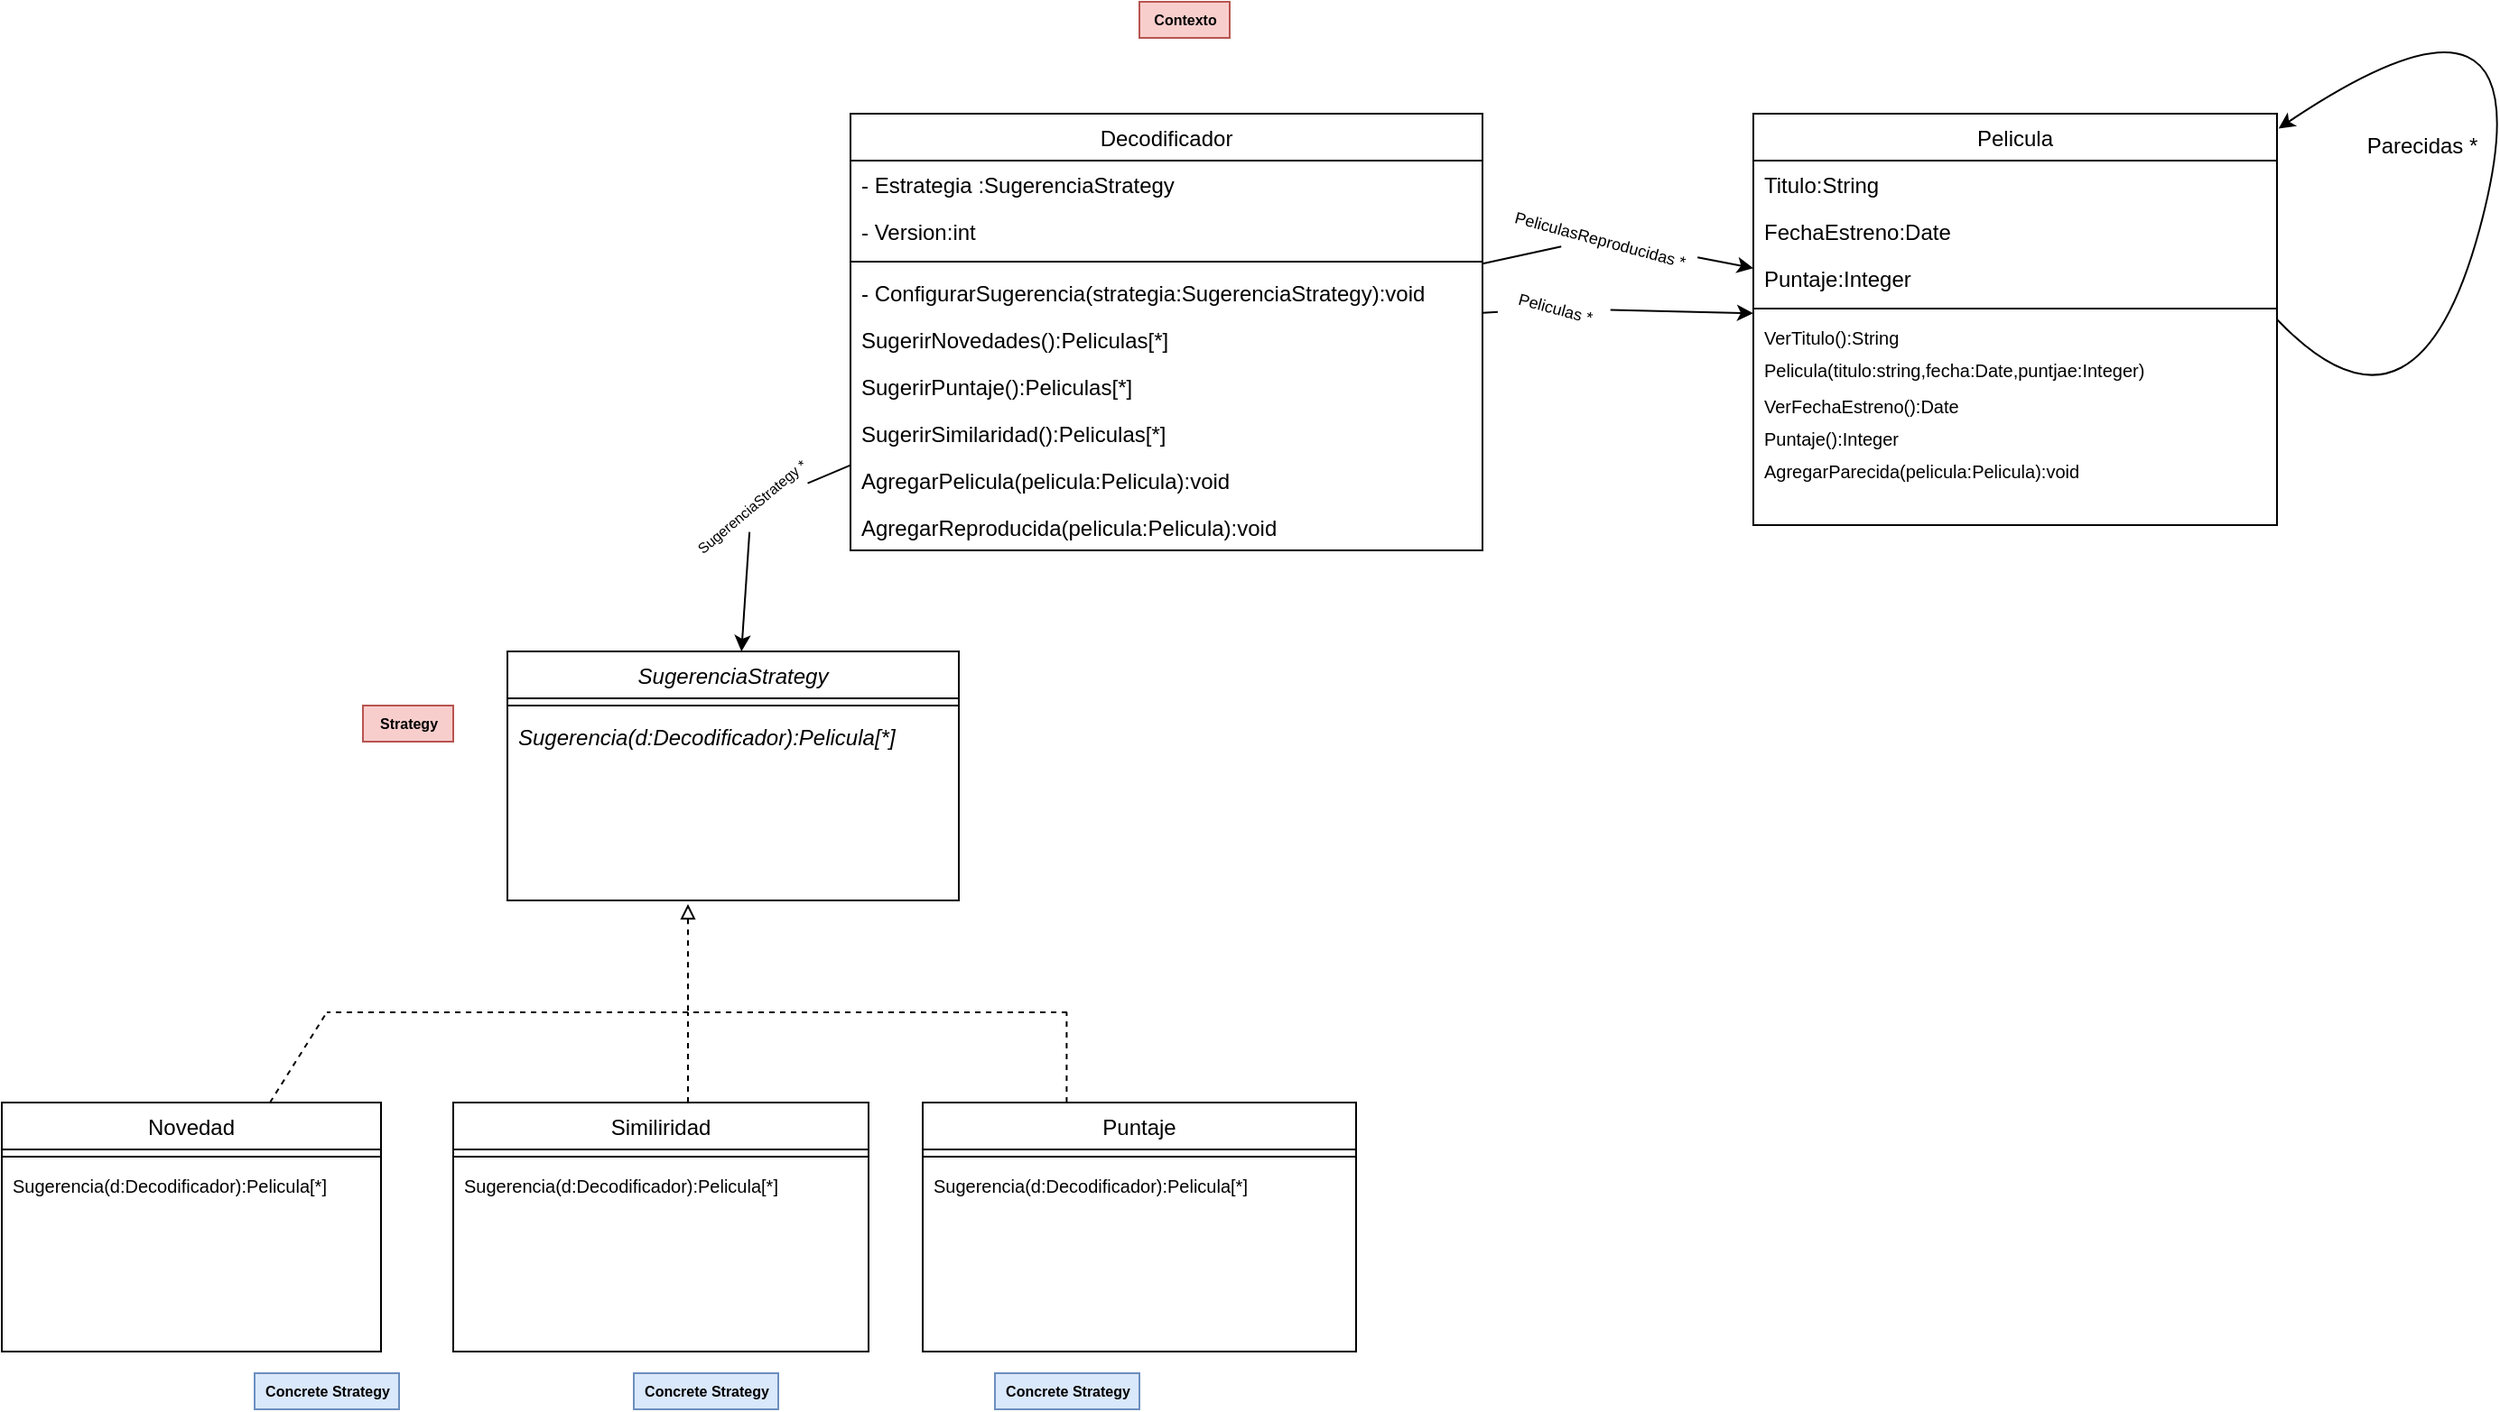 <mxfile version="20.0.4" type="github">
  <diagram id="C5RBs43oDa-KdzZeNtuy" name="Page-1">
    <mxGraphModel dx="2249" dy="1942" grid="1" gridSize="10" guides="1" tooltips="1" connect="1" arrows="1" fold="1" page="1" pageScale="1" pageWidth="827" pageHeight="1169" math="0" shadow="0">
      <root>
        <mxCell id="WIyWlLk6GJQsqaUBKTNV-0" />
        <mxCell id="WIyWlLk6GJQsqaUBKTNV-1" parent="WIyWlLk6GJQsqaUBKTNV-0" />
        <mxCell id="zkfFHV4jXpPFQw0GAbJ--0" value="Decodificador" style="swimlane;fontStyle=0;align=center;verticalAlign=top;childLayout=stackLayout;horizontal=1;startSize=26;horizontalStack=0;resizeParent=1;resizeLast=0;collapsible=1;marginBottom=0;rounded=0;shadow=0;strokeWidth=1;" parent="WIyWlLk6GJQsqaUBKTNV-1" vertex="1">
          <mxGeometry x="110" y="2" width="350" height="242" as="geometry">
            <mxRectangle x="230" y="140" width="160" height="26" as="alternateBounds" />
          </mxGeometry>
        </mxCell>
        <mxCell id="zkfFHV4jXpPFQw0GAbJ--1" value="- Estrategia :SugerenciaStrategy" style="text;align=left;verticalAlign=top;spacingLeft=4;spacingRight=4;overflow=hidden;rotatable=0;points=[[0,0.5],[1,0.5]];portConstraint=eastwest;" parent="zkfFHV4jXpPFQw0GAbJ--0" vertex="1">
          <mxGeometry y="26" width="350" height="26" as="geometry" />
        </mxCell>
        <mxCell id="_CNnJkSrtxPyMAdEsJPv-67" value="- Version:int" style="text;align=left;verticalAlign=top;spacingLeft=4;spacingRight=4;overflow=hidden;rotatable=0;points=[[0,0.5],[1,0.5]];portConstraint=eastwest;" parent="zkfFHV4jXpPFQw0GAbJ--0" vertex="1">
          <mxGeometry y="52" width="350" height="26" as="geometry" />
        </mxCell>
        <mxCell id="zkfFHV4jXpPFQw0GAbJ--4" value="" style="line;html=1;strokeWidth=1;align=left;verticalAlign=middle;spacingTop=-1;spacingLeft=3;spacingRight=3;rotatable=0;labelPosition=right;points=[];portConstraint=eastwest;" parent="zkfFHV4jXpPFQw0GAbJ--0" vertex="1">
          <mxGeometry y="78" width="350" height="8" as="geometry" />
        </mxCell>
        <mxCell id="w4dCzurptc5P6AlPkiZt-0" value="- ConfigurarSugerencia(strategia:SugerenciaStrategy):void" style="text;align=left;verticalAlign=top;spacingLeft=4;spacingRight=4;overflow=hidden;rotatable=0;points=[[0,0.5],[1,0.5]];portConstraint=eastwest;" vertex="1" parent="zkfFHV4jXpPFQw0GAbJ--0">
          <mxGeometry y="86" width="350" height="26" as="geometry" />
        </mxCell>
        <mxCell id="zkfFHV4jXpPFQw0GAbJ--5" value="SugerirNovedades():Peliculas[*]" style="text;align=left;verticalAlign=top;spacingLeft=4;spacingRight=4;overflow=hidden;rotatable=0;points=[[0,0.5],[1,0.5]];portConstraint=eastwest;" parent="zkfFHV4jXpPFQw0GAbJ--0" vertex="1">
          <mxGeometry y="112" width="350" height="26" as="geometry" />
        </mxCell>
        <mxCell id="w4dCzurptc5P6AlPkiZt-2" value="SugerirPuntaje():Peliculas[*]" style="text;align=left;verticalAlign=top;spacingLeft=4;spacingRight=4;overflow=hidden;rotatable=0;points=[[0,0.5],[1,0.5]];portConstraint=eastwest;" vertex="1" parent="zkfFHV4jXpPFQw0GAbJ--0">
          <mxGeometry y="138" width="350" height="26" as="geometry" />
        </mxCell>
        <mxCell id="w4dCzurptc5P6AlPkiZt-1" value="SugerirSimilaridad():Peliculas[*]" style="text;align=left;verticalAlign=top;spacingLeft=4;spacingRight=4;overflow=hidden;rotatable=0;points=[[0,0.5],[1,0.5]];portConstraint=eastwest;" vertex="1" parent="zkfFHV4jXpPFQw0GAbJ--0">
          <mxGeometry y="164" width="350" height="26" as="geometry" />
        </mxCell>
        <mxCell id="w4dCzurptc5P6AlPkiZt-4" value="AgregarPelicula(pelicula:Pelicula):void" style="text;align=left;verticalAlign=top;spacingLeft=4;spacingRight=4;overflow=hidden;rotatable=0;points=[[0,0.5],[1,0.5]];portConstraint=eastwest;" vertex="1" parent="zkfFHV4jXpPFQw0GAbJ--0">
          <mxGeometry y="190" width="350" height="26" as="geometry" />
        </mxCell>
        <mxCell id="_CNnJkSrtxPyMAdEsJPv-66" value="AgregarReproducida(pelicula:Pelicula):void" style="text;align=left;verticalAlign=top;spacingLeft=4;spacingRight=4;overflow=hidden;rotatable=0;points=[[0,0.5],[1,0.5]];portConstraint=eastwest;" parent="zkfFHV4jXpPFQw0GAbJ--0" vertex="1">
          <mxGeometry y="216" width="350" height="26" as="geometry" />
        </mxCell>
        <mxCell id="_CNnJkSrtxPyMAdEsJPv-0" value="Pelicula" style="swimlane;fontStyle=0;align=center;verticalAlign=top;childLayout=stackLayout;horizontal=1;startSize=26;horizontalStack=0;resizeParent=1;resizeLast=0;collapsible=1;marginBottom=0;rounded=0;shadow=0;strokeWidth=1;" parent="WIyWlLk6GJQsqaUBKTNV-1" vertex="1">
          <mxGeometry x="610" y="2" width="290" height="228" as="geometry">
            <mxRectangle x="230" y="140" width="160" height="26" as="alternateBounds" />
          </mxGeometry>
        </mxCell>
        <mxCell id="_CNnJkSrtxPyMAdEsJPv-1" value="Titulo:String" style="text;align=left;verticalAlign=top;spacingLeft=4;spacingRight=4;overflow=hidden;rotatable=0;points=[[0,0.5],[1,0.5]];portConstraint=eastwest;" parent="_CNnJkSrtxPyMAdEsJPv-0" vertex="1">
          <mxGeometry y="26" width="290" height="26" as="geometry" />
        </mxCell>
        <mxCell id="_CNnJkSrtxPyMAdEsJPv-60" value="FechaEstreno:Date" style="text;align=left;verticalAlign=top;spacingLeft=4;spacingRight=4;overflow=hidden;rotatable=0;points=[[0,0.5],[1,0.5]];portConstraint=eastwest;" parent="_CNnJkSrtxPyMAdEsJPv-0" vertex="1">
          <mxGeometry y="52" width="290" height="26" as="geometry" />
        </mxCell>
        <mxCell id="_CNnJkSrtxPyMAdEsJPv-61" value="Puntaje:Integer" style="text;align=left;verticalAlign=top;spacingLeft=4;spacingRight=4;overflow=hidden;rotatable=0;points=[[0,0.5],[1,0.5]];portConstraint=eastwest;" parent="_CNnJkSrtxPyMAdEsJPv-0" vertex="1">
          <mxGeometry y="78" width="290" height="26" as="geometry" />
        </mxCell>
        <mxCell id="_CNnJkSrtxPyMAdEsJPv-4" value="" style="line;html=1;strokeWidth=1;align=left;verticalAlign=middle;spacingTop=-1;spacingLeft=3;spacingRight=3;rotatable=0;labelPosition=right;points=[];portConstraint=eastwest;" parent="_CNnJkSrtxPyMAdEsJPv-0" vertex="1">
          <mxGeometry y="104" width="290" height="8" as="geometry" />
        </mxCell>
        <mxCell id="_CNnJkSrtxPyMAdEsJPv-76" value="VerTitulo():String" style="text;align=left;verticalAlign=top;spacingLeft=4;spacingRight=4;overflow=hidden;rotatable=0;points=[[0,0.5],[1,0.5]];portConstraint=eastwest;fontStyle=0;fontSize=10;" parent="_CNnJkSrtxPyMAdEsJPv-0" vertex="1">
          <mxGeometry y="112" width="290" height="18" as="geometry" />
        </mxCell>
        <mxCell id="_CNnJkSrtxPyMAdEsJPv-84" value="Pelicula(titulo:string,fecha:Date,puntjae:Integer)" style="text;strokeColor=none;fillColor=none;align=left;verticalAlign=top;spacingLeft=4;spacingRight=4;overflow=hidden;rotatable=0;points=[[0,0.5],[1,0.5]];portConstraint=eastwest;fontSize=10;html=0;" parent="_CNnJkSrtxPyMAdEsJPv-0" vertex="1">
          <mxGeometry y="130" width="290" height="20" as="geometry" />
        </mxCell>
        <mxCell id="_CNnJkSrtxPyMAdEsJPv-85" value="VerFechaEstreno():Date" style="text;align=left;verticalAlign=top;spacingLeft=4;spacingRight=4;overflow=hidden;rotatable=0;points=[[0,0.5],[1,0.5]];portConstraint=eastwest;fontStyle=0;fontSize=10;" parent="_CNnJkSrtxPyMAdEsJPv-0" vertex="1">
          <mxGeometry y="150" width="290" height="18" as="geometry" />
        </mxCell>
        <mxCell id="_CNnJkSrtxPyMAdEsJPv-86" value="Puntaje():Integer" style="text;align=left;verticalAlign=top;spacingLeft=4;spacingRight=4;overflow=hidden;rotatable=0;points=[[0,0.5],[1,0.5]];portConstraint=eastwest;fontStyle=0;fontSize=10;" parent="_CNnJkSrtxPyMAdEsJPv-0" vertex="1">
          <mxGeometry y="168" width="290" height="18" as="geometry" />
        </mxCell>
        <mxCell id="w4dCzurptc5P6AlPkiZt-3" value="AgregarParecida(pelicula:Pelicula):void" style="text;align=left;verticalAlign=top;spacingLeft=4;spacingRight=4;overflow=hidden;rotatable=0;points=[[0,0.5],[1,0.5]];portConstraint=eastwest;fontStyle=0;fontSize=10;" vertex="1" parent="_CNnJkSrtxPyMAdEsJPv-0">
          <mxGeometry y="186" width="290" height="18" as="geometry" />
        </mxCell>
        <mxCell id="_CNnJkSrtxPyMAdEsJPv-6" value="SugerenciaStrategy" style="swimlane;fontStyle=2;align=center;verticalAlign=top;childLayout=stackLayout;horizontal=1;startSize=26;horizontalStack=0;resizeParent=1;resizeLast=0;collapsible=1;marginBottom=0;rounded=0;shadow=0;strokeWidth=1;" parent="WIyWlLk6GJQsqaUBKTNV-1" vertex="1">
          <mxGeometry x="-80" y="300" width="250" height="138" as="geometry">
            <mxRectangle x="230" y="140" width="160" height="26" as="alternateBounds" />
          </mxGeometry>
        </mxCell>
        <mxCell id="_CNnJkSrtxPyMAdEsJPv-10" value="" style="line;html=1;strokeWidth=1;align=left;verticalAlign=middle;spacingTop=-1;spacingLeft=3;spacingRight=3;rotatable=0;labelPosition=right;points=[];portConstraint=eastwest;" parent="_CNnJkSrtxPyMAdEsJPv-6" vertex="1">
          <mxGeometry y="26" width="250" height="8" as="geometry" />
        </mxCell>
        <mxCell id="_CNnJkSrtxPyMAdEsJPv-11" value="Sugerencia(d:Decodificador):Pelicula[*]" style="text;align=left;verticalAlign=top;spacingLeft=4;spacingRight=4;overflow=hidden;rotatable=0;points=[[0,0.5],[1,0.5]];portConstraint=eastwest;fontStyle=2" parent="_CNnJkSrtxPyMAdEsJPv-6" vertex="1">
          <mxGeometry y="34" width="250" height="26" as="geometry" />
        </mxCell>
        <mxCell id="_CNnJkSrtxPyMAdEsJPv-12" value="Novedad" style="swimlane;fontStyle=0;align=center;verticalAlign=middle;childLayout=stackLayout;horizontal=1;startSize=26;horizontalStack=0;resizeParent=1;resizeLast=0;collapsible=1;marginBottom=0;rounded=0;shadow=0;strokeWidth=1;" parent="WIyWlLk6GJQsqaUBKTNV-1" vertex="1">
          <mxGeometry x="-360" y="550" width="210" height="138" as="geometry">
            <mxRectangle x="230" y="140" width="160" height="26" as="alternateBounds" />
          </mxGeometry>
        </mxCell>
        <mxCell id="_CNnJkSrtxPyMAdEsJPv-16" value="" style="line;html=1;strokeWidth=1;align=left;verticalAlign=middle;spacingTop=-1;spacingLeft=3;spacingRight=3;rotatable=0;labelPosition=right;points=[];portConstraint=eastwest;" parent="_CNnJkSrtxPyMAdEsJPv-12" vertex="1">
          <mxGeometry y="26" width="210" height="8" as="geometry" />
        </mxCell>
        <mxCell id="_CNnJkSrtxPyMAdEsJPv-68" value="Sugerencia(d:Decodificador):Pelicula[*]" style="text;align=left;verticalAlign=top;spacingLeft=4;spacingRight=4;overflow=hidden;rotatable=0;points=[[0,0.5],[1,0.5]];portConstraint=eastwest;fontStyle=0;fontSize=10;" parent="_CNnJkSrtxPyMAdEsJPv-12" vertex="1">
          <mxGeometry y="34" width="210" height="36" as="geometry" />
        </mxCell>
        <mxCell id="_CNnJkSrtxPyMAdEsJPv-31" value="Similiridad" style="swimlane;fontStyle=0;align=center;verticalAlign=middle;childLayout=stackLayout;horizontal=1;startSize=26;horizontalStack=0;resizeParent=1;resizeLast=0;collapsible=1;marginBottom=0;rounded=0;shadow=0;strokeWidth=1;" parent="WIyWlLk6GJQsqaUBKTNV-1" vertex="1">
          <mxGeometry x="-110" y="550" width="230" height="138" as="geometry">
            <mxRectangle x="230" y="140" width="160" height="26" as="alternateBounds" />
          </mxGeometry>
        </mxCell>
        <mxCell id="_CNnJkSrtxPyMAdEsJPv-33" value="" style="line;html=1;strokeWidth=1;align=left;verticalAlign=middle;spacingTop=-1;spacingLeft=3;spacingRight=3;rotatable=0;labelPosition=right;points=[];portConstraint=eastwest;" parent="_CNnJkSrtxPyMAdEsJPv-31" vertex="1">
          <mxGeometry y="26" width="230" height="8" as="geometry" />
        </mxCell>
        <mxCell id="_CNnJkSrtxPyMAdEsJPv-71" value="Sugerencia(d:Decodificador):Pelicula[*]" style="text;align=left;verticalAlign=top;spacingLeft=4;spacingRight=4;overflow=hidden;rotatable=0;points=[[0,0.5],[1,0.5]];portConstraint=eastwest;fontStyle=0;fontSize=10;" parent="_CNnJkSrtxPyMAdEsJPv-31" vertex="1">
          <mxGeometry y="34" width="230" height="36" as="geometry" />
        </mxCell>
        <mxCell id="_CNnJkSrtxPyMAdEsJPv-35" value="Puntaje" style="swimlane;fontStyle=0;align=center;verticalAlign=middle;childLayout=stackLayout;horizontal=1;startSize=26;horizontalStack=0;resizeParent=1;resizeLast=0;collapsible=1;marginBottom=0;rounded=0;shadow=0;strokeWidth=1;" parent="WIyWlLk6GJQsqaUBKTNV-1" vertex="1">
          <mxGeometry x="150" y="550" width="240" height="138" as="geometry">
            <mxRectangle x="230" y="140" width="160" height="26" as="alternateBounds" />
          </mxGeometry>
        </mxCell>
        <mxCell id="_CNnJkSrtxPyMAdEsJPv-37" value="" style="line;html=1;strokeWidth=1;align=left;verticalAlign=middle;spacingTop=-1;spacingLeft=3;spacingRight=3;rotatable=0;labelPosition=right;points=[];portConstraint=eastwest;" parent="_CNnJkSrtxPyMAdEsJPv-35" vertex="1">
          <mxGeometry y="26" width="240" height="8" as="geometry" />
        </mxCell>
        <mxCell id="_CNnJkSrtxPyMAdEsJPv-72" value="Sugerencia(d:Decodificador):Pelicula[*]" style="text;align=left;verticalAlign=top;spacingLeft=4;spacingRight=4;overflow=hidden;rotatable=0;points=[[0,0.5],[1,0.5]];portConstraint=eastwest;fontStyle=0;fontSize=10;" parent="_CNnJkSrtxPyMAdEsJPv-35" vertex="1">
          <mxGeometry y="34" width="240" height="36" as="geometry" />
        </mxCell>
        <mxCell id="_CNnJkSrtxPyMAdEsJPv-39" value="" style="endArrow=none;html=1;rounded=0;dashed=1;" parent="WIyWlLk6GJQsqaUBKTNV-1" source="_CNnJkSrtxPyMAdEsJPv-12" edge="1">
          <mxGeometry width="50" height="50" relative="1" as="geometry">
            <mxPoint x="-210" y="528" as="sourcePoint" />
            <mxPoint x="-180" y="500" as="targetPoint" />
          </mxGeometry>
        </mxCell>
        <mxCell id="_CNnJkSrtxPyMAdEsJPv-40" value="" style="endArrow=none;html=1;rounded=0;dashed=1;" parent="WIyWlLk6GJQsqaUBKTNV-1" edge="1">
          <mxGeometry width="50" height="50" relative="1" as="geometry">
            <mxPoint x="20" y="550" as="sourcePoint" />
            <mxPoint x="20" y="500" as="targetPoint" />
          </mxGeometry>
        </mxCell>
        <mxCell id="_CNnJkSrtxPyMAdEsJPv-41" value="" style="endArrow=none;html=1;rounded=0;dashed=1;" parent="WIyWlLk6GJQsqaUBKTNV-1" edge="1">
          <mxGeometry width="50" height="50" relative="1" as="geometry">
            <mxPoint x="229.71" y="550" as="sourcePoint" />
            <mxPoint x="229.71" y="500" as="targetPoint" />
          </mxGeometry>
        </mxCell>
        <mxCell id="_CNnJkSrtxPyMAdEsJPv-42" value="" style="endArrow=none;html=1;rounded=0;dashed=1;" parent="WIyWlLk6GJQsqaUBKTNV-1" edge="1">
          <mxGeometry width="50" height="50" relative="1" as="geometry">
            <mxPoint x="230" y="500" as="sourcePoint" />
            <mxPoint x="-180" y="500" as="targetPoint" />
          </mxGeometry>
        </mxCell>
        <mxCell id="_CNnJkSrtxPyMAdEsJPv-43" value="" style="endArrow=none;html=1;rounded=0;startArrow=block;startFill=0;dashed=1;" parent="WIyWlLk6GJQsqaUBKTNV-1" edge="1">
          <mxGeometry width="50" height="50" relative="1" as="geometry">
            <mxPoint x="20" y="440" as="sourcePoint" />
            <mxPoint x="20" y="500" as="targetPoint" />
          </mxGeometry>
        </mxCell>
        <mxCell id="_CNnJkSrtxPyMAdEsJPv-44" value="" style="endArrow=none;html=1;rounded=0;startArrow=none;startFill=1;" parent="WIyWlLk6GJQsqaUBKTNV-1" source="_CNnJkSrtxPyMAdEsJPv-50" target="zkfFHV4jXpPFQw0GAbJ--0" edge="1">
          <mxGeometry width="50" height="50" relative="1" as="geometry">
            <mxPoint x="110" y="380" as="sourcePoint" />
            <mxPoint x="220" y="380" as="targetPoint" />
          </mxGeometry>
        </mxCell>
        <mxCell id="_CNnJkSrtxPyMAdEsJPv-45" value="" style="endArrow=none;html=1;rounded=0;startArrow=none;startFill=1;" parent="WIyWlLk6GJQsqaUBKTNV-1" source="_CNnJkSrtxPyMAdEsJPv-52" target="zkfFHV4jXpPFQw0GAbJ--0" edge="1">
          <mxGeometry width="50" height="50" relative="1" as="geometry">
            <mxPoint x="125.357" y="310" as="sourcePoint" />
            <mxPoint x="230" y="230.091" as="targetPoint" />
          </mxGeometry>
        </mxCell>
        <mxCell id="_CNnJkSrtxPyMAdEsJPv-46" value="" style="curved=1;endArrow=classic;html=1;rounded=0;exitX=1;exitY=0.5;exitDx=0;exitDy=0;entryX=1.003;entryY=0.036;entryDx=0;entryDy=0;entryPerimeter=0;" parent="WIyWlLk6GJQsqaUBKTNV-1" source="_CNnJkSrtxPyMAdEsJPv-0" target="_CNnJkSrtxPyMAdEsJPv-0" edge="1">
          <mxGeometry width="50" height="50" relative="1" as="geometry">
            <mxPoint x="420" y="300" as="sourcePoint" />
            <mxPoint x="790" y="180" as="targetPoint" />
            <Array as="points">
              <mxPoint x="980" y="200" />
              <mxPoint x="1050" y="-90" />
            </Array>
          </mxGeometry>
        </mxCell>
        <mxCell id="_CNnJkSrtxPyMAdEsJPv-47" value="Parecidas *" style="text;html=1;align=center;verticalAlign=middle;resizable=0;points=[];autosize=1;strokeColor=none;fillColor=none;" parent="WIyWlLk6GJQsqaUBKTNV-1" vertex="1">
          <mxGeometry x="940" y="10" width="80" height="20" as="geometry" />
        </mxCell>
        <mxCell id="_CNnJkSrtxPyMAdEsJPv-51" value="" style="endArrow=none;html=1;rounded=0;startArrow=none;startFill=1;" parent="WIyWlLk6GJQsqaUBKTNV-1" source="_CNnJkSrtxPyMAdEsJPv-53" target="zkfFHV4jXpPFQw0GAbJ--0" edge="1">
          <mxGeometry width="50" height="50" relative="1" as="geometry">
            <mxPoint x="560" y="188.477" as="sourcePoint" />
            <mxPoint x="380" y="139.997" as="targetPoint" />
          </mxGeometry>
        </mxCell>
        <mxCell id="_CNnJkSrtxPyMAdEsJPv-54" value="Contexto" style="text;html=1;align=center;verticalAlign=middle;resizable=0;points=[];autosize=1;strokeColor=#b85450;fillColor=#f8cecc;fontSize=8;fontStyle=1" parent="WIyWlLk6GJQsqaUBKTNV-1" vertex="1">
          <mxGeometry x="270" y="-60" width="50" height="20" as="geometry" />
        </mxCell>
        <mxCell id="_CNnJkSrtxPyMAdEsJPv-55" value="Strategy" style="text;html=1;align=center;verticalAlign=middle;resizable=0;points=[];autosize=1;strokeColor=#b85450;fillColor=#f8cecc;fontSize=8;fontStyle=1" parent="WIyWlLk6GJQsqaUBKTNV-1" vertex="1">
          <mxGeometry x="-160" y="330" width="50" height="20" as="geometry" />
        </mxCell>
        <mxCell id="_CNnJkSrtxPyMAdEsJPv-56" value="Concrete Strategy" style="text;html=1;align=center;verticalAlign=middle;resizable=0;points=[];autosize=1;strokeColor=#6c8ebf;fillColor=#dae8fc;fontSize=8;fontStyle=1" parent="WIyWlLk6GJQsqaUBKTNV-1" vertex="1">
          <mxGeometry x="190" y="700" width="80" height="20" as="geometry" />
        </mxCell>
        <mxCell id="_CNnJkSrtxPyMAdEsJPv-58" value="Concrete Strategy" style="text;html=1;align=center;verticalAlign=middle;resizable=0;points=[];autosize=1;strokeColor=#6c8ebf;fillColor=#dae8fc;fontSize=8;fontStyle=1" parent="WIyWlLk6GJQsqaUBKTNV-1" vertex="1">
          <mxGeometry x="-10" y="700" width="80" height="20" as="geometry" />
        </mxCell>
        <mxCell id="_CNnJkSrtxPyMAdEsJPv-59" value="Concrete Strategy" style="text;html=1;align=center;verticalAlign=middle;resizable=0;points=[];autosize=1;strokeColor=#6c8ebf;fillColor=#dae8fc;fontSize=8;fontStyle=1" parent="WIyWlLk6GJQsqaUBKTNV-1" vertex="1">
          <mxGeometry x="-220" y="700" width="80" height="20" as="geometry" />
        </mxCell>
        <mxCell id="_CNnJkSrtxPyMAdEsJPv-50" value="SugerenciaStrategy *" style="text;html=1;align=center;verticalAlign=middle;resizable=0;points=[];autosize=1;strokeColor=none;fillColor=none;rotation=-40;fontSize=8;" parent="WIyWlLk6GJQsqaUBKTNV-1" vertex="1">
          <mxGeometry x="10" y="210" width="90" height="20" as="geometry" />
        </mxCell>
        <mxCell id="_CNnJkSrtxPyMAdEsJPv-62" value="" style="endArrow=none;html=1;rounded=0;startArrow=classic;startFill=1;" parent="WIyWlLk6GJQsqaUBKTNV-1" source="_CNnJkSrtxPyMAdEsJPv-6" target="_CNnJkSrtxPyMAdEsJPv-50" edge="1">
          <mxGeometry width="50" height="50" relative="1" as="geometry">
            <mxPoint x="120.742" y="300" as="sourcePoint" />
            <mxPoint x="219.258" y="229" as="targetPoint" />
          </mxGeometry>
        </mxCell>
        <mxCell id="_CNnJkSrtxPyMAdEsJPv-52" value="&lt;font style=&quot;font-size: 9px;&quot;&gt;PeliculasReproducidas *&lt;/font&gt;" style="text;html=1;align=center;verticalAlign=middle;resizable=0;points=[];autosize=1;strokeColor=none;fillColor=none;rotation=15;" parent="WIyWlLk6GJQsqaUBKTNV-1" vertex="1">
          <mxGeometry x="470" y="61" width="110" height="20" as="geometry" />
        </mxCell>
        <mxCell id="_CNnJkSrtxPyMAdEsJPv-63" value="" style="endArrow=none;html=1;rounded=0;startArrow=classic;startFill=1;" parent="WIyWlLk6GJQsqaUBKTNV-1" source="_CNnJkSrtxPyMAdEsJPv-0" target="_CNnJkSrtxPyMAdEsJPv-52" edge="1">
          <mxGeometry width="50" height="50" relative="1" as="geometry">
            <mxPoint x="610" y="144.345" as="sourcePoint" />
            <mxPoint x="420" y="98.655" as="targetPoint" />
          </mxGeometry>
        </mxCell>
        <mxCell id="_CNnJkSrtxPyMAdEsJPv-53" value="Peliculas *" style="text;html=1;align=center;verticalAlign=middle;resizable=0;points=[];autosize=1;strokeColor=none;fillColor=none;fontSize=9;rotation=15;" parent="WIyWlLk6GJQsqaUBKTNV-1" vertex="1">
          <mxGeometry x="470" y="100" width="60" height="20" as="geometry" />
        </mxCell>
        <mxCell id="_CNnJkSrtxPyMAdEsJPv-64" value="" style="endArrow=none;html=1;rounded=0;startArrow=classic;startFill=1;" parent="WIyWlLk6GJQsqaUBKTNV-1" source="_CNnJkSrtxPyMAdEsJPv-0" target="_CNnJkSrtxPyMAdEsJPv-53" edge="1">
          <mxGeometry width="50" height="50" relative="1" as="geometry">
            <mxPoint x="560" y="188.477" as="sourcePoint" />
            <mxPoint x="420" y="123.98" as="targetPoint" />
          </mxGeometry>
        </mxCell>
      </root>
    </mxGraphModel>
  </diagram>
</mxfile>
